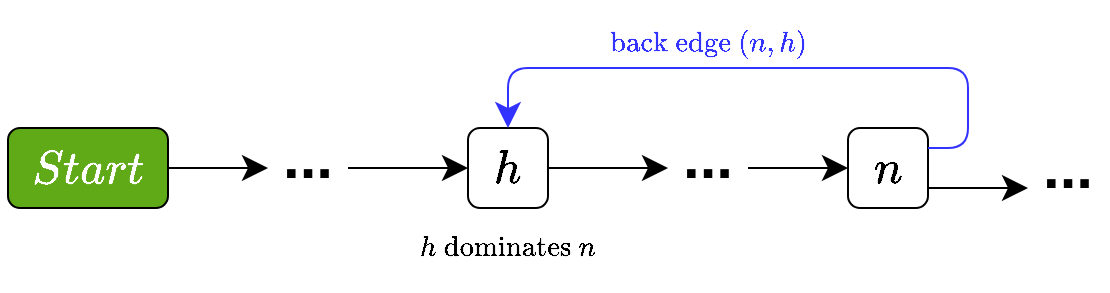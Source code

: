 <mxfile version="13.9.9" type="device"><diagram id="e_SrB5lQkDV-UfOaeFQX" name="Page-1"><mxGraphModel dx="905" dy="805" grid="1" gridSize="10" guides="1" tooltips="1" connect="1" arrows="1" fold="1" page="1" pageScale="1" pageWidth="850" pageHeight="1100" math="1" shadow="0"><root><mxCell id="0"/><mxCell id="1" parent="0"/><mxCell id="WOh2PZ6169IplOiSisgG-2" style="edgeStyle=orthogonalEdgeStyle;rounded=1;orthogonalLoop=1;jettySize=auto;html=1;exitX=1;exitY=0.5;exitDx=0;exitDy=0;entryX=0;entryY=0.5;entryDx=0;entryDy=0;endSize=10;fontSize=20;" edge="1" parent="1" source="WOh2PZ6169IplOiSisgG-7" target="WOh2PZ6169IplOiSisgG-5"><mxGeometry relative="1" as="geometry"/></mxCell><mxCell id="WOh2PZ6169IplOiSisgG-3" value="$$Start$$" style="rounded=1;whiteSpace=wrap;html=1;fontSize=20;fillColor=#60a917;fontColor=#ffffff;" vertex="1" parent="1"><mxGeometry x="40" y="80" width="80" height="40" as="geometry"/></mxCell><mxCell id="WOh2PZ6169IplOiSisgG-4" style="edgeStyle=orthogonalEdgeStyle;rounded=1;orthogonalLoop=1;jettySize=auto;html=1;exitX=1;exitY=0.5;exitDx=0;exitDy=0;entryX=0;entryY=0.5;entryDx=0;entryDy=0;endSize=10;fontSize=20;" edge="1" parent="1" source="WOh2PZ6169IplOiSisgG-9" target="WOh2PZ6169IplOiSisgG-6"><mxGeometry relative="1" as="geometry"/></mxCell><mxCell id="WOh2PZ6169IplOiSisgG-5" value="$$h$$" style="rounded=1;whiteSpace=wrap;html=1;fontSize=20;" vertex="1" parent="1"><mxGeometry x="270" y="80" width="40" height="40" as="geometry"/></mxCell><mxCell id="WOh2PZ6169IplOiSisgG-6" value="$$n$$" style="rounded=1;whiteSpace=wrap;html=1;fontSize=20;" vertex="1" parent="1"><mxGeometry x="460" y="80" width="40" height="40" as="geometry"/></mxCell><mxCell id="WOh2PZ6169IplOiSisgG-7" value="..." style="text;html=1;strokeColor=none;fillColor=none;align=center;verticalAlign=bottom;whiteSpace=wrap;rounded=0;labelBackgroundColor=none;fontSize=30;fontColor=default;fontStyle=1" vertex="1" parent="1"><mxGeometry x="170" y="85" width="40" height="30" as="geometry"/></mxCell><mxCell id="WOh2PZ6169IplOiSisgG-8" style="edgeStyle=orthogonalEdgeStyle;rounded=1;orthogonalLoop=1;jettySize=auto;html=1;exitX=1;exitY=0.5;exitDx=0;exitDy=0;entryX=0;entryY=0.5;entryDx=0;entryDy=0;endSize=10;fontSize=20;" edge="1" parent="1" source="WOh2PZ6169IplOiSisgG-3" target="WOh2PZ6169IplOiSisgG-7"><mxGeometry relative="1" as="geometry"><mxPoint x="120" y="100" as="sourcePoint"/><mxPoint x="270" y="100" as="targetPoint"/></mxGeometry></mxCell><mxCell id="WOh2PZ6169IplOiSisgG-9" value="..." style="text;html=1;strokeColor=none;fillColor=none;align=center;verticalAlign=bottom;whiteSpace=wrap;rounded=0;labelBackgroundColor=none;fontSize=30;fontColor=default;fontStyle=1" vertex="1" parent="1"><mxGeometry x="370" y="85" width="40" height="30" as="geometry"/></mxCell><mxCell id="WOh2PZ6169IplOiSisgG-10" style="edgeStyle=orthogonalEdgeStyle;rounded=1;orthogonalLoop=1;jettySize=auto;html=1;exitX=1;exitY=0.5;exitDx=0;exitDy=0;entryX=0;entryY=0.5;entryDx=0;entryDy=0;endSize=10;fontSize=20;" edge="1" parent="1" source="WOh2PZ6169IplOiSisgG-5" target="WOh2PZ6169IplOiSisgG-9"><mxGeometry relative="1" as="geometry"><mxPoint x="310" y="100" as="sourcePoint"/><mxPoint x="460.0" y="100" as="targetPoint"/></mxGeometry></mxCell><mxCell id="WOh2PZ6169IplOiSisgG-12" style="edgeStyle=orthogonalEdgeStyle;rounded=1;orthogonalLoop=1;jettySize=auto;html=1;exitX=1;exitY=0.25;exitDx=0;exitDy=0;entryX=0.5;entryY=0;entryDx=0;entryDy=0;endSize=10;fontSize=20;strokeColor=#3333FF;" edge="1" parent="1" source="WOh2PZ6169IplOiSisgG-6" target="WOh2PZ6169IplOiSisgG-5"><mxGeometry relative="1" as="geometry"><mxPoint x="420" y="110" as="sourcePoint"/><mxPoint x="470.0" y="110" as="targetPoint"/><Array as="points"><mxPoint x="520" y="90"/><mxPoint x="520" y="50"/><mxPoint x="290" y="50"/></Array></mxGeometry></mxCell><mxCell id="WOh2PZ6169IplOiSisgG-13" value="$$h \text{ dominates } n$$" style="text;html=1;strokeColor=none;fillColor=none;align=center;verticalAlign=middle;whiteSpace=wrap;rounded=0;" vertex="1" parent="1"><mxGeometry x="270" y="130" width="40" height="20" as="geometry"/></mxCell><mxCell id="WOh2PZ6169IplOiSisgG-14" style="edgeStyle=orthogonalEdgeStyle;rounded=1;orthogonalLoop=1;jettySize=auto;html=1;exitX=1;exitY=0.75;exitDx=0;exitDy=0;entryX=0;entryY=0.5;entryDx=0;entryDy=0;endSize=10;fontSize=20;" edge="1" parent="1" source="WOh2PZ6169IplOiSisgG-6"><mxGeometry relative="1" as="geometry"><mxPoint x="500" y="110" as="sourcePoint"/><mxPoint x="550" y="110" as="targetPoint"/></mxGeometry></mxCell><mxCell id="WOh2PZ6169IplOiSisgG-15" value="..." style="text;html=1;strokeColor=none;fillColor=none;align=center;verticalAlign=bottom;whiteSpace=wrap;rounded=0;labelBackgroundColor=none;fontSize=30;fontColor=default;fontStyle=1" vertex="1" parent="1"><mxGeometry x="550" y="90" width="40" height="30" as="geometry"/></mxCell><mxCell id="WOh2PZ6169IplOiSisgG-16" value="$$\text{back edge&amp;nbsp; } (n,h)$$" style="text;html=1;strokeColor=none;fillColor=none;align=center;verticalAlign=middle;whiteSpace=wrap;rounded=0;fontColor=#3333FF;" vertex="1" parent="1"><mxGeometry x="370" y="28" width="40" height="20" as="geometry"/></mxCell></root></mxGraphModel></diagram></mxfile>